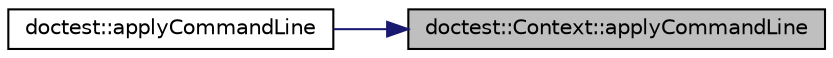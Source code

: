 digraph "doctest::Context::applyCommandLine"
{
 // LATEX_PDF_SIZE
  edge [fontname="Helvetica",fontsize="10",labelfontname="Helvetica",labelfontsize="10"];
  node [fontname="Helvetica",fontsize="10",shape=record];
  rankdir="RL";
  Node1 [label="doctest::Context::applyCommandLine",height=0.2,width=0.4,color="black", fillcolor="grey75", style="filled", fontcolor="black",tooltip=" "];
  Node1 -> Node2 [dir="back",color="midnightblue",fontsize="10",style="solid",fontname="Helvetica"];
  Node2 [label="doctest::applyCommandLine",height=0.2,width=0.4,color="black", fillcolor="white", style="filled",URL="$namespacedoctest.html#ad01ed889a01aa24f6efab31f8fd4327e",tooltip=" "];
}
